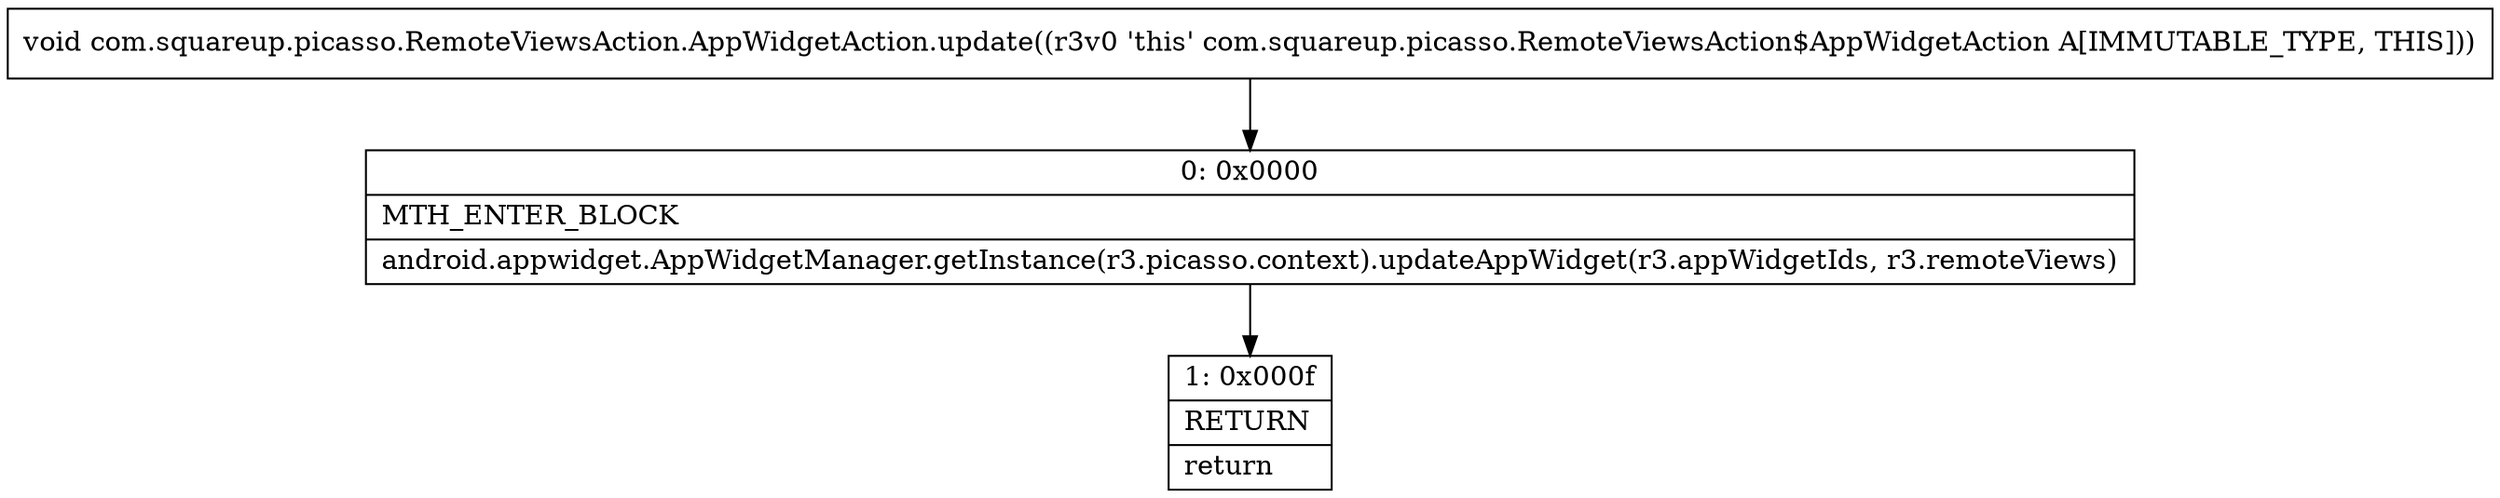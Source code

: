 digraph "CFG forcom.squareup.picasso.RemoteViewsAction.AppWidgetAction.update()V" {
Node_0 [shape=record,label="{0\:\ 0x0000|MTH_ENTER_BLOCK\l|android.appwidget.AppWidgetManager.getInstance(r3.picasso.context).updateAppWidget(r3.appWidgetIds, r3.remoteViews)\l}"];
Node_1 [shape=record,label="{1\:\ 0x000f|RETURN\l|return\l}"];
MethodNode[shape=record,label="{void com.squareup.picasso.RemoteViewsAction.AppWidgetAction.update((r3v0 'this' com.squareup.picasso.RemoteViewsAction$AppWidgetAction A[IMMUTABLE_TYPE, THIS])) }"];
MethodNode -> Node_0;
Node_0 -> Node_1;
}

